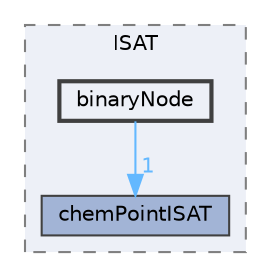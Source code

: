 digraph "src/thermophysicalModels/chemistryModel/chemistryModel/TDACChemistryModel/tabulation/ISAT/binaryNode"
{
 // LATEX_PDF_SIZE
  bgcolor="transparent";
  edge [fontname=Helvetica,fontsize=10,labelfontname=Helvetica,labelfontsize=10];
  node [fontname=Helvetica,fontsize=10,shape=box,height=0.2,width=0.4];
  compound=true
  subgraph clusterdir_7219e9beda73e4f7f74dfa284027691b {
    graph [ bgcolor="#edf0f7", pencolor="grey50", label="ISAT", fontname=Helvetica,fontsize=10 style="filled,dashed", URL="dir_7219e9beda73e4f7f74dfa284027691b.html",tooltip=""]
  dir_5770e3c71c220b1215a25797f67fb21b [label="chemPointISAT", fillcolor="#a2b4d6", color="grey25", style="filled", URL="dir_5770e3c71c220b1215a25797f67fb21b.html",tooltip=""];
  dir_08fbe5e166154598ca39f40c1ab0549c [label="binaryNode", fillcolor="#edf0f7", color="grey25", style="filled,bold", URL="dir_08fbe5e166154598ca39f40c1ab0549c.html",tooltip=""];
  }
  dir_08fbe5e166154598ca39f40c1ab0549c->dir_5770e3c71c220b1215a25797f67fb21b [headlabel="1", labeldistance=1.5 headhref="dir_000270_000479.html" href="dir_000270_000479.html" color="steelblue1" fontcolor="steelblue1"];
}
